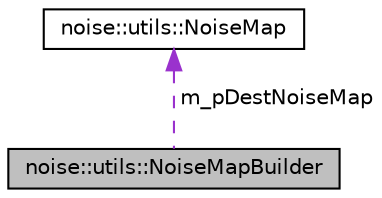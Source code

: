 digraph "noise::utils::NoiseMapBuilder"
{
  edge [fontname="Helvetica",fontsize="10",labelfontname="Helvetica",labelfontsize="10"];
  node [fontname="Helvetica",fontsize="10",shape=record];
  Node1 [label="noise::utils::NoiseMapBuilder",height=0.2,width=0.4,color="black", fillcolor="grey75", style="filled" fontcolor="black"];
  Node2 -> Node1 [dir="back",color="darkorchid3",fontsize="10",style="dashed",label=" m_pDestNoiseMap" ];
  Node2 [label="noise::utils::NoiseMap",height=0.2,width=0.4,color="black", fillcolor="white", style="filled",URL="$classnoise_1_1utils_1_1_noise_map.html"];
}
